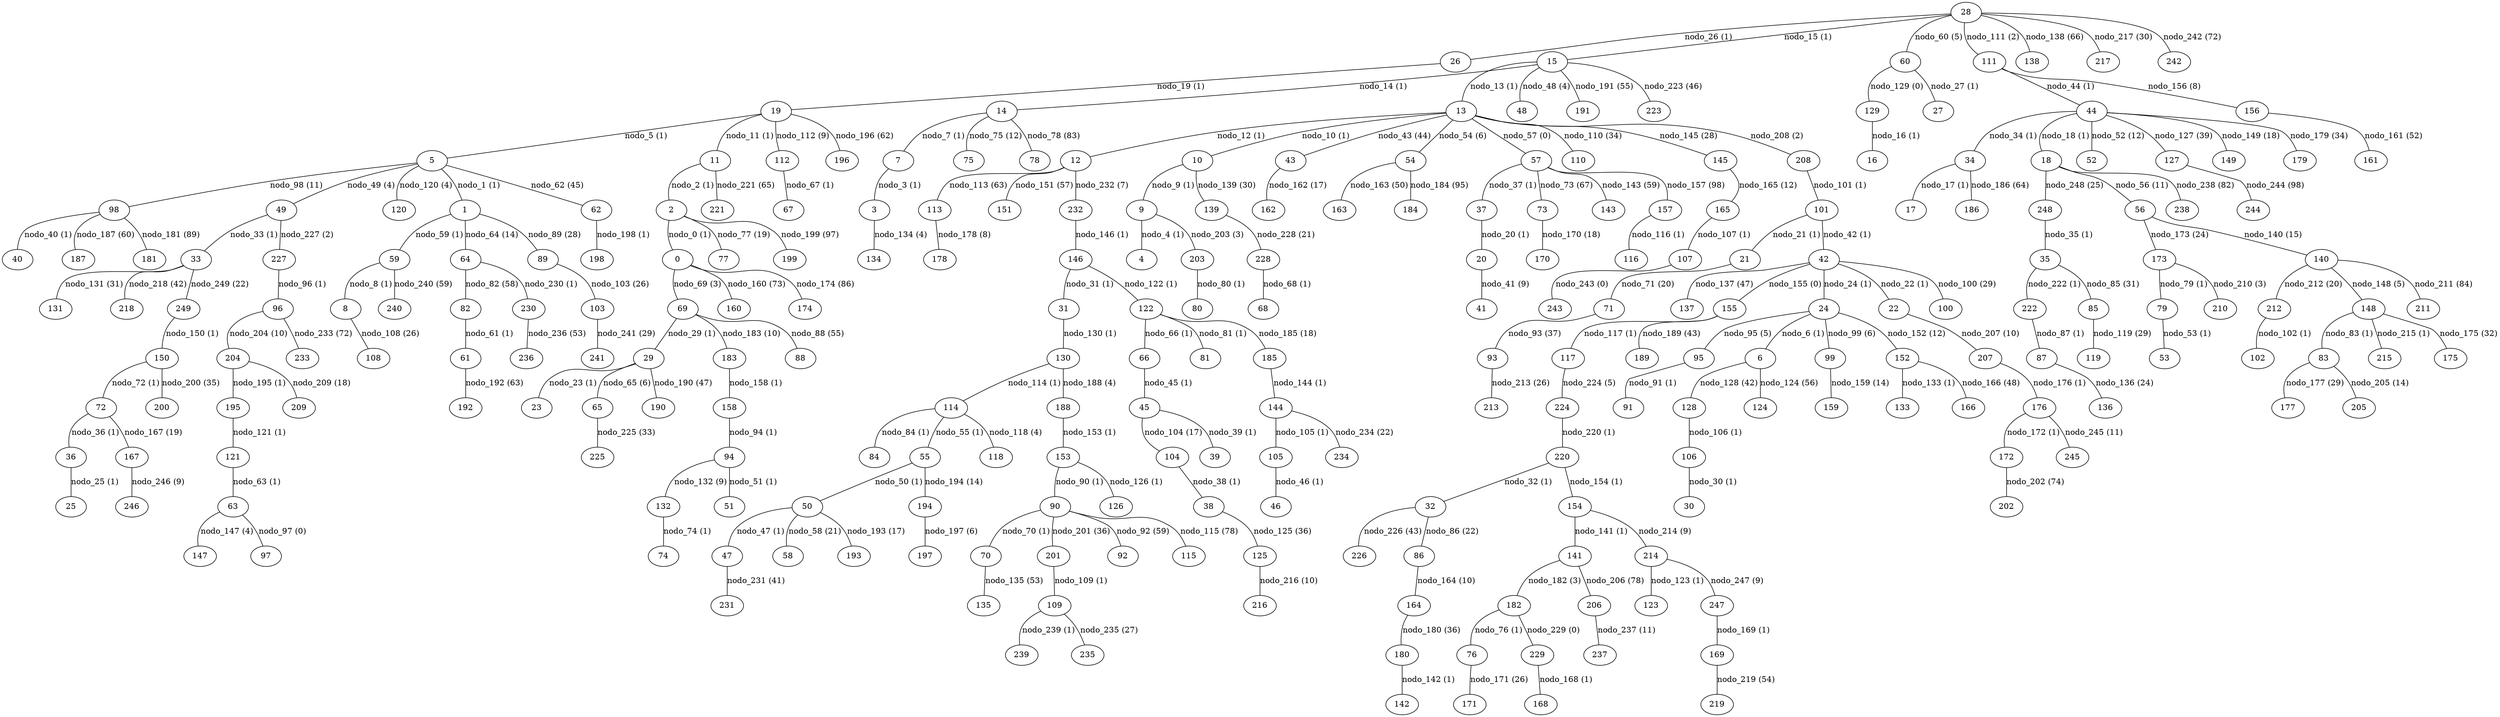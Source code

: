 graph {
  28 -- 26 [label="nodo_26 (1)"];
  28 -- 15 [label="nodo_15 (1)"];
  20 -- 41 [label="nodo_41 (9)"];
  28 -- 60 [label="nodo_60 (5)"];
  132 -- 74 [label="nodo_74 (1)"];
  28 -- 111 [label="nodo_111 (2)"];
  28 -- 138 [label="nodo_138 (66)"];
  28 -- 217 [label="nodo_217 (30)"];
  28 -- 242 [label="nodo_242 (72)"];
  15 -- 14 [label="nodo_14 (1)"];
  15 -- 13 [label="nodo_13 (1)"];
  34 -- 17 [label="nodo_17 (1)"];
  37 -- 20 [label="nodo_20 (1)"];
  15 -- 48 [label="nodo_48 (4)"];
  15 -- 191 [label="nodo_191 (55)"];
  15 -- 223 [label="nodo_223 (46)"];
  26 -- 19 [label="nodo_19 (1)"];
  104 -- 38 [label="nodo_38 (1)"];
  98 -- 40 [label="nodo_40 (1)"];
  13 -- 12 [label="nodo_12 (1)"];
  13 -- 10 [label="nodo_10 (1)"];
  106 -- 30 [label="nodo_30 (1)"];
  13 -- 43 [label="nodo_43 (44)"];
  13 -- 54 [label="nodo_54 (6)"];
  13 -- 57 [label="nodo_57 (0)"];
  165 -- 107 [label="nodo_107 (1)"];
  13 -- 110 [label="nodo_110 (34)"];
  13 -- 145 [label="nodo_145 (28)"];
  13 -- 208 [label="nodo_208 (2)"];
  14 -- 7 [label="nodo_7 (1)"];
  49 -- 33 [label="nodo_33 (1)"];
  248 -- 35 [label="nodo_35 (1)"];
  90 -- 70 [label="nodo_70 (1)"];
  14 -- 75 [label="nodo_75 (12)"];
  14 -- 78 [label="nodo_78 (83)"];
  95 -- 91 [label="nodo_91 (1)"];
  5 -- 120 [label="nodo_120 (4)"];
  19 -- 11 [label="nodo_11 (1)"];
  19 -- 5 [label="nodo_5 (1)"];
  72 -- 36 [label="nodo_36 (1)"];
  45 -- 39 [label="nodo_39 (1)"];
  19 -- 112 [label="nodo_112 (9)"];
  19 -- 196 [label="nodo_196 (62)"];
  57 -- 37 [label="nodo_37 (1)"];
  57 -- 73 [label="nodo_73 (67)"];
  158 -- 94 [label="nodo_94 (1)"];
  57 -- 143 [label="nodo_143 (59)"];
  57 -- 157 [label="nodo_157 (98)"];
  111 -- 44 [label="nodo_44 (1)"];
  111 -- 156 [label="nodo_156 (8)"];
  5 -- 1 [label="nodo_1 (1)"];
  129 -- 16 [label="nodo_16 (1)"];
  60 -- 27 [label="nodo_27 (1)"];
  146 -- 31 [label="nodo_31 (1)"];
  5 -- 49 [label="nodo_49 (4)"];
  5 -- 62 [label="nodo_62 (45)"];
  5 -- 98 [label="nodo_98 (11)"];
  7 -- 3 [label="nodo_3 (1)"];
  29 -- 23 [label="nodo_23 (1)"];
  82 -- 61 [label="nodo_61 (1)"];
  182 -- 76 [label="nodo_76 (1)"];
  153 -- 90 [label="nodo_90 (1)"];
  10 -- 9 [label="nodo_9 (1)"];
  10 -- 139 [label="nodo_139 (30)"];
  98 -- 187 [label="nodo_187 (60)"];
  11 -- 2 [label="nodo_2 (1)"];
  183 -- 158 [label="nodo_158 (1)"];
  11 -- 221 [label="nodo_221 (65)"];
  44 -- 18 [label="nodo_18 (1)"];
  112 -- 67 [label="nodo_67 (1)"];
  114 -- 84 [label="nodo_84 (1)"];
  12 -- 113 [label="nodo_113 (63)"];
  12 -- 151 [label="nodo_151 (57)"];
  12 -- 232 [label="nodo_232 (7)"];
  55 -- 50 [label="nodo_50 (1)"];
  228 -- 68 [label="nodo_68 (1)"];
  47 -- 231 [label="nodo_231 (41)"];
  44 -- 34 [label="nodo_34 (1)"];
  105 -- 46 [label="nodo_46 (1)"];
  94 -- 51 [label="nodo_51 (1)"];
  44 -- 52 [label="nodo_52 (12)"];
  122 -- 66 [label="nodo_66 (1)"];
  44 -- 127 [label="nodo_127 (39)"];
  44 -- 149 [label="nodo_149 (18)"];
  54 -- 163 [label="nodo_163 (50)"];
  44 -- 179 [label="nodo_179 (34)"];
  2 -- 0 [label="nodo_0 (1)"];
  101 -- 21 [label="nodo_21 (1)"];
  220 -- 32 [label="nodo_32 (1)"];
  1 -- 59 [label="nodo_59 (1)"];
  121 -- 63 [label="nodo_63 (1)"];
  1 -- 64 [label="nodo_64 (14)"];
  21 -- 71 [label="nodo_71 (20)"];
  1 -- 89 [label="nodo_89 (28)"];
  194 -- 197 [label="nodo_197 (6)"];
  9 -- 4 [label="nodo_4 (1)"];
  2 -- 77 [label="nodo_77 (19)"];
  42 -- 137 [label="nodo_137 (47)"];
  83 -- 177 [label="nodo_177 (29)"];
  2 -- 199 [label="nodo_199 (97)"];
  66 -- 45 [label="nodo_45 (1)"];
  222 -- 87 [label="nodo_87 (1)"];
  3 -- 134 [label="nodo_134 (4)"];
  150 -- 200 [label="nodo_200 (35)"];
  9 -- 203 [label="nodo_203 (3)"];
  18 -- 56 [label="nodo_56 (11)"];
  227 -- 96 [label="nodo_96 (1)"];
  18 -- 238 [label="nodo_238 (82)"];
  18 -- 248 [label="nodo_248 (25)"];
  173 -- 79 [label="nodo_79 (1)"];
  34 -- 186 [label="nodo_186 (64)"];
  32 -- 226 [label="nodo_226 (43)"];
  208 -- 101 [label="nodo_101 (1)"];
  59 -- 8 [label="nodo_8 (1)"];
  0 -- 69 [label="nodo_69 (3)"];
  155 -- 117 [label="nodo_117 (1)"];
  154 -- 141 [label="nodo_141 (1)"];
  0 -- 160 [label="nodo_160 (73)"];
  0 -- 174 [label="nodo_174 (86)"];
  24 -- 6 [label="nodo_6 (1)"];
  42 -- 22 [label="nodo_22 (1)"];
  62 -- 198 [label="nodo_198 (1)"];
  50 -- 58 [label="nodo_58 (21)"];
  220 -- 154 [label="nodo_154 (1)"];
  59 -- 240 [label="nodo_240 (59)"];
  60 -- 129 [label="nodo_129 (0)"];
  101 -- 42 [label="nodo_42 (1)"];
  180 -- 142 [label="nodo_142 (1)"];
  167 -- 246 [label="nodo_246 (9)"];
  8 -- 108 [label="nodo_108 (26)"];
  36 -- 25 [label="nodo_25 (1)"];
  24 -- 99 [label="nodo_99 (6)"];
  128 -- 106 [label="nodo_106 (1)"];
  176 -- 172 [label="nodo_172 (1)"];
  42 -- 24 [label="nodo_24 (1)"];
  122 -- 81 [label="nodo_81 (1)"];
  42 -- 100 [label="nodo_100 (29)"];
  63 -- 147 [label="nodo_147 (4)"];
  42 -- 155 [label="nodo_155 (0)"];
  207 -- 176 [label="nodo_176 (1)"];
  155 -- 189 [label="nodo_189 (43)"];
  203 -- 80 [label="nodo_80 (1)"];
  22 -- 207 [label="nodo_207 (10)"];
  69 -- 29 [label="nodo_29 (1)"];
  29 -- 65 [label="nodo_65 (6)"];
  24 -- 95 [label="nodo_95 (5)"];
  24 -- 152 [label="nodo_152 (12)"];
  79 -- 53 [label="nodo_53 (1)"];
  150 -- 72 [label="nodo_72 (1)"];
  49 -- 227 [label="nodo_227 (2)"];
  195 -- 121 [label="nodo_121 (1)"];
  117 -- 224 [label="nodo_224 (5)"];
  50 -- 47 [label="nodo_47 (1)"];
  212 -- 102 [label="nodo_102 (1)"];
  6 -- 124 [label="nodo_124 (56)"];
  6 -- 128 [label="nodo_128 (42)"];
  33 -- 131 [label="nodo_131 (31)"];
  33 -- 218 [label="nodo_218 (42)"];
  33 -- 249 [label="nodo_249 (22)"];
  201 -- 109 [label="nodo_109 (1)"];
  54 -- 184 [label="nodo_184 (95)"];
  69 -- 88 [label="nodo_88 (55)"];
  69 -- 183 [label="nodo_183 (10)"];
  63 -- 97 [label="nodo_97 (0)"];
  107 -- 243 [label="nodo_243 (0)"];
  29 -- 190 [label="nodo_190 (47)"];
  214 -- 123 [label="nodo_123 (1)"];
  153 -- 126 [label="nodo_126 (1)"];
  96 -- 204 [label="nodo_204 (10)"];
  96 -- 233 [label="nodo_233 (72)"];
  109 -- 239 [label="nodo_239 (1)"];
  156 -- 161 [label="nodo_161 (52)"];
  148 -- 215 [label="nodo_215 (1)"];
  232 -- 146 [label="nodo_146 (1)"];
  99 -- 159 [label="nodo_159 (14)"];
  229 -- 168 [label="nodo_168 (1)"];
  64 -- 230 [label="nodo_230 (1)"];
  146 -- 122 [label="nodo_122 (1)"];
  35 -- 85 [label="nodo_85 (31)"];
  144 -- 105 [label="nodo_105 (1)"];
  31 -- 130 [label="nodo_130 (1)"];
  70 -- 135 [label="nodo_135 (53)"];
  152 -- 133 [label="nodo_133 (1)"];
  89 -- 103 [label="nodo_103 (26)"];
  114 -- 118 [label="nodo_118 (4)"];
  141 -- 206 [label="nodo_206 (78)"];
  122 -- 185 [label="nodo_185 (18)"];
  224 -- 220 [label="nodo_220 (1)"];
  204 -- 209 [label="nodo_209 (18)"];
  56 -- 140 [label="nodo_140 (15)"];
  130 -- 114 [label="nodo_114 (1)"];
  130 -- 188 [label="nodo_188 (4)"];
  32 -- 86 [label="nodo_86 (22)"];
  45 -- 104 [label="nodo_104 (17)"];
  98 -- 181 [label="nodo_181 (89)"];
  55 -- 194 [label="nodo_194 (14)"];
  114 -- 55 [label="nodo_55 (1)"];
  154 -- 214 [label="nodo_214 (9)"];
  204 -- 195 [label="nodo_195 (1)"];
  176 -- 245 [label="nodo_245 (11)"];
  56 -- 173 [label="nodo_173 (24)"];
  71 -- 93 [label="nodo_93 (37)"];
  65 -- 225 [label="nodo_225 (33)"];
  141 -- 182 [label="nodo_182 (3)"];
  50 -- 193 [label="nodo_193 (17)"];
  188 -- 153 [label="nodo_153 (1)"];
  64 -- 82 [label="nodo_82 (58)"];
  182 -- 229 [label="nodo_229 (0)"];
  76 -- 171 [label="nodo_171 (26)"];
  90 -- 92 [label="nodo_92 (59)"];
  90 -- 115 [label="nodo_115 (78)"];
  90 -- 201 [label="nodo_201 (36)"];
  185 -- 144 [label="nodo_144 (1)"];
  152 -- 166 [label="nodo_166 (48)"];
  73 -- 170 [label="nodo_170 (18)"];
  172 -- 202 [label="nodo_202 (74)"];
  230 -- 236 [label="nodo_236 (53)"];
  94 -- 132 [label="nodo_132 (9)"];
  148 -- 83 [label="nodo_83 (1)"];
  247 -- 169 [label="nodo_169 (1)"];
  144 -- 234 [label="nodo_234 (22)"];
  214 -- 247 [label="nodo_247 (9)"];
  86 -- 164 [label="nodo_164 (10)"];
  35 -- 222 [label="nodo_222 (1)"];
  72 -- 167 [label="nodo_167 (19)"];
  140 -- 148 [label="nodo_148 (5)"];
  140 -- 211 [label="nodo_211 (84)"];
  140 -- 212 [label="nodo_212 (20)"];
  145 -- 165 [label="nodo_165 (12)"];
  249 -- 150 [label="nodo_150 (1)"];
  157 -- 116 [label="nodo_116 (1)"];
  38 -- 125 [label="nodo_125 (36)"];
  173 -- 210 [label="nodo_210 (3)"];
  87 -- 136 [label="nodo_136 (24)"];
  139 -- 228 [label="nodo_228 (21)"];
  169 -- 219 [label="nodo_219 (54)"];
  148 -- 175 [label="nodo_175 (32)"];
  83 -- 205 [label="nodo_205 (14)"];
  127 -- 244 [label="nodo_244 (98)"];
  113 -- 178 [label="nodo_178 (8)"];
  43 -- 162 [label="nodo_162 (17)"];
  164 -- 180 [label="nodo_180 (36)"];
  109 -- 235 [label="nodo_235 (27)"];
  103 -- 241 [label="nodo_241 (29)"];
  85 -- 119 [label="nodo_119 (29)"];
  93 -- 213 [label="nodo_213 (26)"];
  61 -- 192 [label="nodo_192 (63)"];
  125 -- 216 [label="nodo_216 (10)"];
  206 -- 237 [label="nodo_237 (11)"];
}